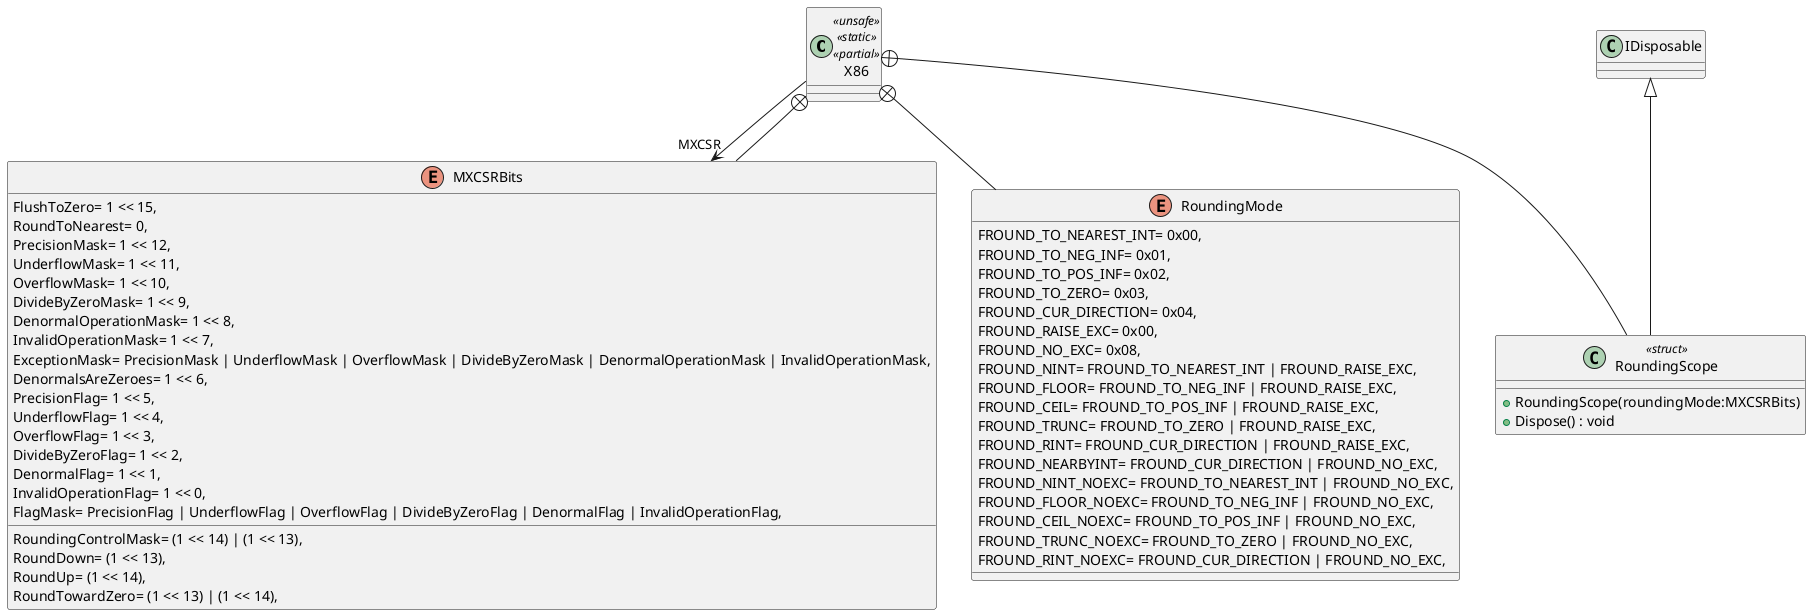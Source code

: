 @startuml
class X86 <<unsafe>> <<static>> <<partial>> {
}
enum MXCSRBits {
    FlushToZero= 1 << 15,
    RoundingControlMask= (1 << 14) | (1 << 13),
    RoundToNearest= 0,
    RoundDown= (1 << 13),
    RoundUp= (1 << 14),
    RoundTowardZero= (1 << 13) | (1 << 14),
    PrecisionMask= 1 << 12,
    UnderflowMask= 1 << 11,
    OverflowMask= 1 << 10,
    DivideByZeroMask= 1 << 9,
    DenormalOperationMask= 1 << 8,
    InvalidOperationMask= 1 << 7,
    ExceptionMask= PrecisionMask | UnderflowMask | OverflowMask | DivideByZeroMask | DenormalOperationMask | InvalidOperationMask,
    DenormalsAreZeroes= 1 << 6,
    PrecisionFlag= 1 << 5,
    UnderflowFlag= 1 << 4,
    OverflowFlag= 1 << 3,
    DivideByZeroFlag= 1 << 2,
    DenormalFlag= 1 << 1,
    InvalidOperationFlag= 1 << 0,
    FlagMask= PrecisionFlag | UnderflowFlag | OverflowFlag | DivideByZeroFlag | DenormalFlag | InvalidOperationFlag,
}
enum RoundingMode {
    FROUND_TO_NEAREST_INT= 0x00,
    FROUND_TO_NEG_INF= 0x01,
    FROUND_TO_POS_INF= 0x02,
    FROUND_TO_ZERO= 0x03,
    FROUND_CUR_DIRECTION= 0x04,
    FROUND_RAISE_EXC= 0x00,
    FROUND_NO_EXC= 0x08,
    FROUND_NINT= FROUND_TO_NEAREST_INT | FROUND_RAISE_EXC,
    FROUND_FLOOR= FROUND_TO_NEG_INF | FROUND_RAISE_EXC,
    FROUND_CEIL= FROUND_TO_POS_INF | FROUND_RAISE_EXC,
    FROUND_TRUNC= FROUND_TO_ZERO | FROUND_RAISE_EXC,
    FROUND_RINT= FROUND_CUR_DIRECTION | FROUND_RAISE_EXC,
    FROUND_NEARBYINT= FROUND_CUR_DIRECTION | FROUND_NO_EXC,
    FROUND_NINT_NOEXC= FROUND_TO_NEAREST_INT | FROUND_NO_EXC,
    FROUND_FLOOR_NOEXC= FROUND_TO_NEG_INF | FROUND_NO_EXC,
    FROUND_CEIL_NOEXC= FROUND_TO_POS_INF | FROUND_NO_EXC,
    FROUND_TRUNC_NOEXC= FROUND_TO_ZERO | FROUND_NO_EXC,
    FROUND_RINT_NOEXC= FROUND_CUR_DIRECTION | FROUND_NO_EXC,
}
class RoundingScope <<struct>> {
    + RoundingScope(roundingMode:MXCSRBits)
    + Dispose() : void
}
X86 --> "MXCSR" MXCSRBits
X86 +-- MXCSRBits
X86 +-- RoundingMode
X86 +-- RoundingScope
IDisposable <|-- RoundingScope
@enduml
